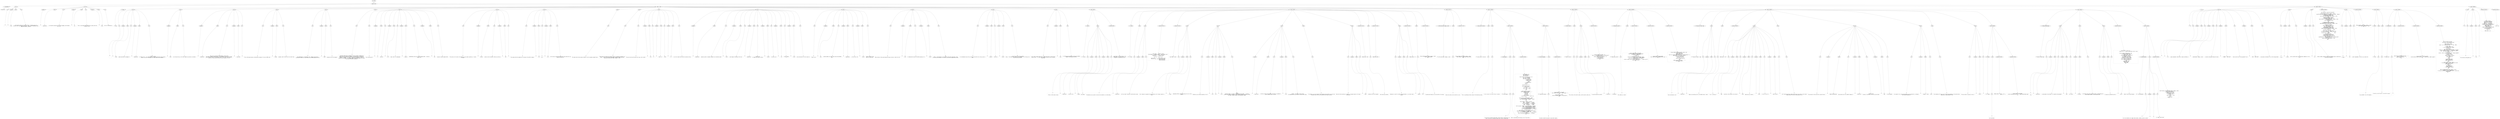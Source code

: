 digraph lpegNode {

node [fontname=Helvetica]
edge [style=dashed]

doc_0 [label="doc - 638"]


doc_0 -> { section_1}
{rank=same; section_1}

section_1 [label="section: 1-587"]


// END RANK doc_0

section_1 -> { header_2 prose_3 prose_4 section_5 section_6 section_7}
{rank=same; header_2 prose_3 prose_4 section_5 section_6 section_7}

header_2 [label="1 : Modeselektor"]

prose_3 [label="prose"]

prose_4 [label="prose"]

section_5 [label="section: 12-383"]

section_6 [label="section: 439-517"]

section_7 [label="section: 588-638"]


// END RANK section_1

header_2 -> leaf_8
leaf_8  [color=Gray,shape=rectangle,fontname=Inconsolata,label="* Modeselektor"]
// END RANK header_2

prose_3 -> { raw_9 prespace_10 literal_11 raw_12}
{rank=same; raw_9 prespace_10 literal_11 raw_12}

raw_9 [label="raw"]

prespace_10 [label="prespace"]

literal_11 [label="literal"]

raw_12 [label="raw"]


// END RANK prose_3

raw_9 -> leaf_13
leaf_13  [color=Gray,shape=rectangle,fontname=Inconsolata,label=""]
// END RANK raw_9

prespace_10 -> leaf_14
leaf_14  [color=Gray,shape=rectangle,fontname=Inconsolata,label=""]
// END RANK prespace_10

literal_11 -> leaf_15
leaf_15  [color=Gray,shape=rectangle,fontname=Inconsolata,label="femto"]
// END RANK literal_11

raw_12 -> leaf_16
leaf_16  [color=Gray,shape=rectangle,fontname=Inconsolata,label=" will hold all state for an terminal session, including setup of io,
the main event loop, teardown and exuent.  Soon, we will encapsulate that,
making the library re-entrant.
"]
// END RANK raw_12

prose_4 -> { prespace_17 literal_18 raw_19 prespace_20 literal_21 raw_22 prespace_23 literal_24 raw_25}
{rank=same; prespace_17 literal_18 raw_19 prespace_20 literal_21 raw_22 prespace_23 literal_24 raw_25}

prespace_17 [label="prespace"]

literal_18 [label="literal"]

raw_19 [label="raw"]

prespace_20 [label="prespace"]

literal_21 [label="literal"]

raw_22 [label="raw"]

prespace_23 [label="prespace"]

literal_24 [label="literal"]

raw_25 [label="raw"]


// END RANK prose_4

prespace_17 -> leaf_26
leaf_26  [color=Gray,shape=rectangle,fontname=Inconsolata,label=""]
// END RANK prespace_17

literal_18 -> leaf_27
leaf_27  [color=Gray,shape=rectangle,fontname=Inconsolata,label="modeselektor"]
// END RANK literal_18

raw_19 -> leaf_28
leaf_28  [color=Gray,shape=rectangle,fontname=Inconsolata,label=" is the modal interpreter for the repl language, which becomes
the core of"]
// END RANK raw_19

prespace_20 -> leaf_29
leaf_29  [color=Gray,shape=rectangle,fontname=Inconsolata,label=" "]
// END RANK prespace_20

literal_21 -> leaf_30
leaf_30  [color=Gray,shape=rectangle,fontname=Inconsolata,label="ed"]
// END RANK literal_21

raw_22 -> leaf_31
leaf_31  [color=Gray,shape=rectangle,fontname=Inconsolata,label=".  This is a glorified lookup table with a state switch and
a pointer to the"]
// END RANK raw_22

prespace_23 -> leaf_32
leaf_32  [color=Gray,shape=rectangle,fontname=Inconsolata,label=" "]
// END RANK prespace_23

literal_24 -> leaf_33
leaf_33  [color=Gray,shape=rectangle,fontname=Inconsolata,label="femto"]
// END RANK literal_24

raw_25 -> leaf_34
leaf_34  [color=Gray,shape=rectangle,fontname=Inconsolata,label="cell we're operating on.

"]
// END RANK raw_25

section_5 -> { header_35 prose_36 prose_37 prose_38 prose_39 prose_40 prose_41 prose_42 prose_43 prose_44 prose_45 prose_46 prose_47 prose_48 prose_49 prose_50 prose_51 prose_52 section_53 section_54 section_55 section_56 section_57 section_58 section_59 section_60}
{rank=same; header_35 prose_36 prose_37 prose_38 prose_39 prose_40 prose_41 prose_42 prose_43 prose_44 prose_45 prose_46 prose_47 prose_48 prose_49 prose_50 prose_51 prose_52 section_53 section_54 section_55 section_56 section_57 section_58 section_59 section_60}

header_35 [label="2 : Design"]

prose_36 [label="prose"]

prose_37 [label="prose"]

prose_38 [label="prose"]

prose_39 [label="prose"]

prose_40 [label="prose"]

prose_41 [label="prose"]

prose_42 [label="prose"]

prose_43 [label="prose"]

prose_44 [label="prose"]

prose_45 [label="prose"]

prose_46 [label="prose"]

prose_47 [label="prose"]

prose_48 [label="prose"]

prose_49 [label="prose"]

prose_50 [label="prose"]

prose_51 [label="prose"]

prose_52 [label="prose"]

section_53 [label="section: 84-95"]

section_54 [label="section: 96-166"]

section_55 [label="section: 167-177"]

section_56 [label="section: 178-259"]

section_57 [label="section: 275-293"]

section_58 [label="section: 294-338"]

section_59 [label="section: 339-367"]

section_60 [label="section: 384-417"]


// END RANK section_5

header_35 -> leaf_61
leaf_61  [color=Gray,shape=rectangle,fontname=Inconsolata,label="** Design"]
// END RANK header_35

prose_36 -> { raw_62 prespace_63 literal_64 raw_65 prespace_66 literal_67 raw_68}
{rank=same; raw_62 prespace_63 literal_64 raw_65 prespace_66 literal_67 raw_68}

raw_62 [label="raw"]

prespace_63 [label="prespace"]

literal_64 [label="literal"]

raw_65 [label="raw"]

prespace_66 [label="prespace"]

literal_67 [label="literal"]

raw_68 [label="raw"]


// END RANK prose_36

raw_62 -> leaf_69
leaf_69  [color=Gray,shape=rectangle,fontname=Inconsolata,label="

 "]
// END RANK raw_62

prespace_63 -> leaf_70
leaf_70  [color=Gray,shape=rectangle,fontname=Inconsolata,label=" "]
// END RANK prespace_63

literal_64 -> leaf_71
leaf_71  [color=Gray,shape=rectangle,fontname=Inconsolata,label="femto"]
// END RANK literal_64

raw_65 -> leaf_72
leaf_72  [color=Gray,shape=rectangle,fontname=Inconsolata,label=" passes keystrokes as messages to"]
// END RANK raw_65

prespace_66 -> leaf_73
leaf_73  [color=Gray,shape=rectangle,fontname=Inconsolata,label=" "]
// END RANK prespace_66

literal_67 -> leaf_74
leaf_74  [color=Gray,shape=rectangle,fontname=Inconsolata,label="modeselektor"]
// END RANK literal_67

raw_68 -> leaf_75
leaf_75  [color=Gray,shape=rectangle,fontname=Inconsolata,label=".  It does no writes
to stdout at all.  It is smart enough to categorize and parse various device
reports, but has no knowledge of why those reports were requested.
"]
// END RANK raw_68

prose_37 -> { prespace_76 literal_77 raw_78}
{rank=same; prespace_76 literal_77 raw_78}

prespace_76 [label="prespace"]

literal_77 [label="literal"]

raw_78 [label="raw"]


// END RANK prose_37

prespace_76 -> leaf_79
leaf_79  [color=Gray,shape=rectangle,fontname=Inconsolata,label=""]
// END RANK prespace_76

literal_77 -> leaf_80
leaf_80  [color=Gray,shape=rectangle,fontname=Inconsolata,label="femto"]
// END RANK literal_77

raw_78 -> leaf_81
leaf_81  [color=Gray,shape=rectangle,fontname=Inconsolata,label=" runs the event loop, so all other members are pulled in as modules.
"]
// END RANK raw_78

prose_38 -> { prespace_82 literal_83 raw_84 prespace_85 literal_86 raw_87}
{rank=same; prespace_82 literal_83 raw_84 prespace_85 literal_86 raw_87}

prespace_82 [label="prespace"]

literal_83 [label="literal"]

raw_84 [label="raw"]

prespace_85 [label="prespace"]

literal_86 [label="literal"]

raw_87 [label="raw"]


// END RANK prose_38

prespace_82 -> leaf_88
leaf_88  [color=Gray,shape=rectangle,fontname=Inconsolata,label=""]
// END RANK prespace_82

literal_83 -> leaf_89
leaf_89  [color=Gray,shape=rectangle,fontname=Inconsolata,label="modeselektor"]
// END RANK literal_83

raw_84 -> leaf_90
leaf_90  [color=Gray,shape=rectangle,fontname=Inconsolata,label=" takes care of system-level housekeeping: opening files
and sockets, keeping command history, fuzzy completion, and has its own eval
loop off the main track.  For evaluating lines, it will call a small executor,
so that in a little while we can put the user program in its own"]
// END RANK raw_84

prespace_85 -> leaf_91
leaf_91  [color=Gray,shape=rectangle,fontname=Inconsolata,label=" "]
// END RANK prespace_85

literal_86 -> leaf_92
leaf_92  [color=Gray,shape=rectangle,fontname=Inconsolata,label="LuaL_state"]
// END RANK literal_86

raw_87 -> leaf_93
leaf_93  [color=Gray,shape=rectangle,fontname=Inconsolata,label=".
"]
// END RANK raw_87

prose_39 -> { raw_94 prespace_95 literal_96 raw_97}
{rank=same; raw_94 prespace_95 literal_96 raw_97}

raw_94 [label="raw"]

prespace_95 [label="prespace"]

literal_96 [label="literal"]

raw_97 [label="raw"]


// END RANK prose_39

raw_94 -> leaf_98
leaf_98  [color=Gray,shape=rectangle,fontname=Inconsolata,label="
This is both good practice, and absolutely necessary if we are to REPL other"]
// END RANK raw_94

prespace_95 -> leaf_99
leaf_99  [color=Gray,shape=rectangle,fontname=Inconsolata,label=""]
// END RANK prespace_95

literal_96 -> leaf_100
leaf_100  [color=Gray,shape=rectangle,fontname=Inconsolata,label="bridge"]
// END RANK literal_96

raw_97 -> leaf_101
leaf_101  [color=Gray,shape=rectangle,fontname=Inconsolata,label=" programs, each of which has its own event loop.
"]
// END RANK raw_97

prose_40 -> { raw_102 prespace_103 literal_104 raw_105}
{rank=same; raw_102 prespace_103 literal_104 raw_105}

raw_102 [label="raw"]

prespace_103 [label="prespace"]

literal_104 [label="literal"]

raw_105 [label="raw"]


// END RANK prose_40

raw_102 -> leaf_106
leaf_106  [color=Gray,shape=rectangle,fontname=Inconsolata,label="
The implementation is essentially a VM.  Category and value are
successively looked up in jump tables and the method applied with the"]
// END RANK raw_102

prespace_103 -> leaf_107
leaf_107  [color=Gray,shape=rectangle,fontname=Inconsolata,label=" "]
// END RANK prespace_103

literal_104 -> leaf_108
leaf_108  [color=Gray,shape=rectangle,fontname=Inconsolata,label="modeS"]
// END RANK literal_104

raw_105 -> leaf_109
leaf_109  [color=Gray,shape=rectangle,fontname=Inconsolata,label="
instance as the first argument.
"]
// END RANK raw_105

prose_41 -> { raw_110}
{rank=same; raw_110}

raw_110 [label="raw"]


// END RANK prose_41

raw_110 -> leaf_111
leaf_111  [color=Gray,shape=rectangle,fontname=Inconsolata,label="
The state machine has to represent two sorts of state: the mode we're
operating in, and a buffer of commands.  Our mode engine is modeled after
emacs: rather than have some kind of flag that can be set to \"insert\",
\"navigate\", \"command\", or \"visual\", these will be modeled as swiching the
pointer to jump tables.  If a command needs to know which mode it's in, this
can be done with pointer comparison.
"]
// END RANK raw_110

prose_42 -> { raw_112 prespace_113 literal_114 raw_115 prespace_116 literal_117 raw_118 prespace_119 literal_120 raw_121 prespace_122 literal_123 raw_124}
{rank=same; raw_112 prespace_113 literal_114 raw_115 prespace_116 literal_117 raw_118 prespace_119 literal_120 raw_121 prespace_122 literal_123 raw_124}

raw_112 [label="raw"]

prespace_113 [label="prespace"]

literal_114 [label="literal"]

raw_115 [label="raw"]

prespace_116 [label="prespace"]

literal_117 [label="literal"]

raw_118 [label="raw"]

prespace_119 [label="prespace"]

literal_120 [label="literal"]

raw_121 [label="raw"]

prespace_122 [label="prespace"]

literal_123 [label="literal"]

raw_124 [label="raw"]


// END RANK prose_42

raw_112 -> leaf_125
leaf_125  [color=Gray,shape=rectangle,fontname=Inconsolata,label="
We're starting with"]
// END RANK raw_112

prespace_113 -> leaf_126
leaf_126  [color=Gray,shape=rectangle,fontname=Inconsolata,label=" "]
// END RANK prespace_113

literal_114 -> leaf_127
leaf_127  [color=Gray,shape=rectangle,fontname=Inconsolata,label="vi"]
// END RANK literal_114

raw_115 -> leaf_128
leaf_128  [color=Gray,shape=rectangle,fontname=Inconsolata,label=" mode and"]
// END RANK raw_115

prespace_116 -> leaf_129
leaf_129  [color=Gray,shape=rectangle,fontname=Inconsolata,label=" "]
// END RANK prespace_116

literal_117 -> leaf_130
leaf_130  [color=Gray,shape=rectangle,fontname=Inconsolata,label="nerf"]
// END RANK literal_117

raw_118 -> leaf_131
leaf_131  [color=Gray,shape=rectangle,fontname=Inconsolata,label=" mode, which is a lightweight"]
// END RANK raw_118

prespace_119 -> leaf_132
leaf_132  [color=Gray,shape=rectangle,fontname=Inconsolata,label=""]
// END RANK prespace_119

literal_120 -> leaf_133
leaf_133  [color=Gray,shape=rectangle,fontname=Inconsolata,label="readline"]
// END RANK literal_120

raw_121 -> leaf_134
leaf_134  [color=Gray,shape=rectangle,fontname=Inconsolata,label=" implementation that won't use the command buffer.  Issuing a
command like"]
// END RANK raw_121

prespace_122 -> leaf_135
leaf_135  [color=Gray,shape=rectangle,fontname=Inconsolata,label=" "]
// END RANK prespace_122

literal_123 -> leaf_136
leaf_136  [color=Gray,shape=rectangle,fontname=Inconsolata,label="d3w"]
// END RANK literal_123

raw_124 -> leaf_137
leaf_137  [color=Gray,shape=rectangle,fontname=Inconsolata,label=" requires a simple command buffer.
"]
// END RANK raw_124

prose_43 -> { raw_138 prespace_139 literal_140 raw_141 prespace_142 literal_143 raw_144}
{rank=same; raw_138 prespace_139 literal_140 raw_141 prespace_142 literal_143 raw_144}

raw_138 [label="raw"]

prespace_139 [label="prespace"]

literal_140 [label="literal"]

raw_141 [label="raw"]

prespace_142 [label="prespace"]

literal_143 [label="literal"]

raw_144 [label="raw"]


// END RANK prose_43

raw_138 -> leaf_145
leaf_145  [color=Gray,shape=rectangle,fontname=Inconsolata,label="
The syntax can't be tied to the semantics in any tighly-coupled way. I intend
to support"]
// END RANK raw_138

prespace_139 -> leaf_146
leaf_146  [color=Gray,shape=rectangle,fontname=Inconsolata,label=" "]
// END RANK prespace_139

literal_140 -> leaf_147
leaf_147  [color=Gray,shape=rectangle,fontname=Inconsolata,label="kakoune"]
// END RANK literal_140

raw_141 -> leaf_148
leaf_148  [color=Gray,shape=rectangle,fontname=Inconsolata,label=" syntax as soon as possible; there you would say"]
// END RANK raw_141

prespace_142 -> leaf_149
leaf_149  [color=Gray,shape=rectangle,fontname=Inconsolata,label=" "]
// END RANK prespace_142

literal_143 -> leaf_150
leaf_150  [color=Gray,shape=rectangle,fontname=Inconsolata,label="w3d"]
// END RANK literal_143

raw_144 -> leaf_151
leaf_151  [color=Gray,shape=rectangle,fontname=Inconsolata,label=".
"]
// END RANK raw_144

prose_44 -> { raw_152 prespace_153 literal_154 raw_155 prespace_156 literal_157 raw_158}
{rank=same; raw_152 prespace_153 literal_154 raw_155 prespace_156 literal_157 raw_158}

raw_152 [label="raw"]

prespace_153 [label="prespace"]

literal_154 [label="literal"]

raw_155 [label="raw"]

prespace_156 [label="prespace"]

literal_157 [label="literal"]

raw_158 [label="raw"]


// END RANK prose_44

raw_152 -> leaf_159
leaf_159  [color=Gray,shape=rectangle,fontname=Inconsolata,label="
This implies that the commands can't be aware of the buffer; because"]
// END RANK raw_152

prespace_153 -> leaf_160
leaf_160  [color=Gray,shape=rectangle,fontname=Inconsolata,label=" "]
// END RANK prespace_153

literal_154 -> leaf_161
leaf_161  [color=Gray,shape=rectangle,fontname=Inconsolata,label="d3w"]
// END RANK literal_154

raw_155 -> leaf_162
leaf_162  [color=Gray,shape=rectangle,fontname=Inconsolata,label="
and"]
// END RANK raw_155

prespace_156 -> leaf_163
leaf_163  [color=Gray,shape=rectangle,fontname=Inconsolata,label=" "]
// END RANK prespace_156

literal_157 -> leaf_164
leaf_164  [color=Gray,shape=rectangle,fontname=Inconsolata,label="w3d"]
// END RANK literal_157

raw_158 -> leaf_165
leaf_165  [color=Gray,shape=rectangle,fontname=Inconsolata,label=" are two ways of saying the same thing, they should end in an
identical method call.
"]
// END RANK raw_158

prose_45 -> { raw_166}
{rank=same; raw_166}

raw_166 [label="raw"]


// END RANK prose_45

raw_166 -> leaf_167
leaf_167  [color=Gray,shape=rectangle,fontname=Inconsolata,label="
This means when the time comes we handle it with a secondary dispatch layer.
"]
// END RANK raw_166

prose_46 -> { raw_168}
{rank=same; raw_168}

raw_168 [label="raw"]


// END RANK prose_46

raw_168 -> leaf_169
leaf_169  [color=Gray,shape=rectangle,fontname=Inconsolata,label="
There really are effectively arbitrary levels of indirection possible in an
editor.  This is why we must be absolutely consistent about everything
receiving the same tuple (modeS, category, value).
"]
// END RANK raw_168

prose_47 -> { raw_170 prespace_171 literal_172 raw_173 prespace_174 literal_175 raw_176 prespace_177 literal_178 raw_179}
{rank=same; raw_170 prespace_171 literal_172 raw_173 prespace_174 literal_175 raw_176 prespace_177 literal_178 raw_179}

raw_170 [label="raw"]

prespace_171 [label="prespace"]

literal_172 [label="literal"]

raw_173 [label="raw"]

prespace_174 [label="prespace"]

literal_175 [label="literal"]

raw_176 [label="raw"]

prespace_177 [label="prespace"]

literal_178 [label="literal"]

raw_179 [label="raw"]


// END RANK prose_47

raw_170 -> leaf_180
leaf_180  [color=Gray,shape=rectangle,fontname=Inconsolata,label="
They must also have the same return type, with is either"]
// END RANK raw_170

prespace_171 -> leaf_181
leaf_181  [color=Gray,shape=rectangle,fontname=Inconsolata,label=" "]
// END RANK prespace_171

literal_172 -> leaf_182
leaf_182  [color=Gray,shape=rectangle,fontname=Inconsolata,label="true"]
// END RANK literal_172

raw_173 -> leaf_183
leaf_183  [color=Gray,shape=rectangle,fontname=Inconsolata,label=" or"]
// END RANK raw_173

prespace_174 -> leaf_184
leaf_184  [color=Gray,shape=rectangle,fontname=Inconsolata,label=""]
// END RANK prespace_174

literal_175 -> leaf_185
leaf_185  [color=Gray,shape=rectangle,fontname=Inconsolata,label="false, err"]
// END RANK literal_175

raw_176 -> leaf_186
leaf_186  [color=Gray,shape=rectangle,fontname=Inconsolata,label="  where"]
// END RANK raw_176

prespace_177 -> leaf_187
leaf_187  [color=Gray,shape=rectangle,fontname=Inconsolata,label=" "]
// END RANK prespace_177

literal_178 -> leaf_188
leaf_188  [color=Gray,shape=rectangle,fontname=Inconsolata,label="err"]
// END RANK literal_178

raw_179 -> leaf_189
leaf_189  [color=Gray,shape=rectangle,fontname=Inconsolata,label=" is an error object which may be a primitive string.
"]
// END RANK raw_179

prose_48 -> { prespace_190 literal_191 raw_192 prespace_193 literal_194 raw_195 prespace_196 literal_197 raw_198 prespace_199 literal_200 raw_201 prespace_202 literal_203 raw_204 prespace_205 literal_206 raw_207}
{rank=same; prespace_190 literal_191 raw_192 prespace_193 literal_194 raw_195 prespace_196 literal_197 raw_198 prespace_199 literal_200 raw_201 prespace_202 literal_203 raw_204 prespace_205 literal_206 raw_207}

prespace_190 [label="prespace"]

literal_191 [label="literal"]

raw_192 [label="raw"]

prespace_193 [label="prespace"]

literal_194 [label="literal"]

raw_195 [label="raw"]

prespace_196 [label="prespace"]

literal_197 [label="literal"]

raw_198 [label="raw"]

prespace_199 [label="prespace"]

literal_200 [label="literal"]

raw_201 [label="raw"]

prespace_202 [label="prespace"]

literal_203 [label="literal"]

raw_204 [label="raw"]

prespace_205 [label="prespace"]

literal_206 [label="literal"]

raw_207 [label="raw"]


// END RANK prose_48

prespace_190 -> leaf_208
leaf_208  [color=Gray,shape=rectangle,fontname=Inconsolata,label=""]
// END RANK prespace_190

literal_191 -> leaf_209
leaf_209  [color=Gray,shape=rectangle,fontname=Inconsolata,label="modeselektor"]
// END RANK literal_191

raw_192 -> leaf_210
leaf_210  [color=Gray,shape=rectangle,fontname=Inconsolata,label=" passes any edit or movement commands to an internally-owned"]
// END RANK raw_192

prespace_193 -> leaf_211
leaf_211  [color=Gray,shape=rectangle,fontname=Inconsolata,label=""]
// END RANK prespace_193

literal_194 -> leaf_212
leaf_212  [color=Gray,shape=rectangle,fontname=Inconsolata,label="txtbuf"]
// END RANK literal_194

raw_195 -> leaf_213
leaf_213  [color=Gray,shape=rectangle,fontname=Inconsolata,label=", which keeps all modeling of the line. "]
// END RANK raw_195

prespace_196 -> leaf_214
leaf_214  [color=Gray,shape=rectangle,fontname=Inconsolata,label=" "]
// END RANK prespace_196

literal_197 -> leaf_215
leaf_215  [color=Gray,shape=rectangle,fontname=Inconsolata,label="modeselektor"]
// END RANK literal_197

raw_198 -> leaf_216
leaf_216  [color=Gray,shape=rectangle,fontname=Inconsolata,label=" decides when
to repaint the screen, calling"]
// END RANK raw_198

prespace_199 -> leaf_217
leaf_217  [color=Gray,shape=rectangle,fontname=Inconsolata,label=" "]
// END RANK prespace_199

literal_200 -> leaf_218
leaf_218  [color=Gray,shape=rectangle,fontname=Inconsolata,label="rainbuf"]
// END RANK literal_200

raw_201 -> leaf_219
leaf_219  [color=Gray,shape=rectangle,fontname=Inconsolata,label=" (currently just"]
// END RANK raw_201

prespace_202 -> leaf_220
leaf_220  [color=Gray,shape=rectangle,fontname=Inconsolata,label=" "]
// END RANK prespace_202

literal_203 -> leaf_221
leaf_221  [color=Gray,shape=rectangle,fontname=Inconsolata,label="lex"]
// END RANK literal_203

raw_204 -> leaf_222
leaf_222  [color=Gray,shape=rectangle,fontname=Inconsolata,label=") with a region
of"]
// END RANK raw_204

prespace_205 -> leaf_223
leaf_223  [color=Gray,shape=rectangle,fontname=Inconsolata,label=" "]
// END RANK prespace_205

literal_206 -> leaf_224
leaf_224  [color=Gray,shape=rectangle,fontname=Inconsolata,label="txtbuf"]
// END RANK literal_206

raw_207 -> leaf_225
leaf_225  [color=Gray,shape=rectangle,fontname=Inconsolata,label=" and instructions as to how to paint it.
"]
// END RANK raw_207

prose_49 -> { raw_226 prespace_227 literal_228 raw_229 prespace_230 literal_231 raw_232 prespace_233 literal_234 raw_235}
{rank=same; raw_226 prespace_227 literal_228 raw_229 prespace_230 literal_231 raw_232 prespace_233 literal_234 raw_235}

raw_226 [label="raw"]

prespace_227 [label="prespace"]

literal_228 [label="literal"]

raw_229 [label="raw"]

prespace_230 [label="prespace"]

literal_231 [label="literal"]

raw_232 [label="raw"]

prespace_233 [label="prespace"]

literal_234 [label="literal"]

raw_235 [label="raw"]


// END RANK prose_49

raw_226 -> leaf_236
leaf_236  [color=Gray,shape=rectangle,fontname=Inconsolata,label="
There is one"]
// END RANK raw_226

prespace_227 -> leaf_237
leaf_237  [color=Gray,shape=rectangle,fontname=Inconsolata,label=" "]
// END RANK prespace_227

literal_228 -> leaf_238
leaf_238  [color=Gray,shape=rectangle,fontname=Inconsolata,label="deck"]
// END RANK literal_228

raw_229 -> leaf_239
leaf_239  [color=Gray,shape=rectangle,fontname=Inconsolata,label=" instance member per screen, which tiles the available
space. "]
// END RANK raw_229

prespace_230 -> leaf_240
leaf_240  [color=Gray,shape=rectangle,fontname=Inconsolata,label=" "]
// END RANK prespace_230

literal_231 -> leaf_241
leaf_241  [color=Gray,shape=rectangle,fontname=Inconsolata,label="modeselektor"]
// END RANK literal_231

raw_232 -> leaf_242
leaf_242  [color=Gray,shape=rectangle,fontname=Inconsolata,label=" is the writer, and"]
// END RANK raw_232

prespace_233 -> leaf_243
leaf_243  [color=Gray,shape=rectangle,fontname=Inconsolata,label=" "]
// END RANK prespace_233

literal_234 -> leaf_244
leaf_244  [color=Gray,shape=rectangle,fontname=Inconsolata,label="rainbuf"]
// END RANK literal_234

raw_235 -> leaf_245
leaf_245  [color=Gray,shape=rectangle,fontname=Inconsolata,label=" holds a pointer to the
table for read access.
"]
// END RANK raw_235

prose_50 -> { raw_246 prespace_247 literal_248 raw_249 prespace_250 literal_251 raw_252}
{rank=same; raw_246 prespace_247 literal_248 raw_249 prespace_250 literal_251 raw_252}

raw_246 [label="raw"]

prespace_247 [label="prespace"]

literal_248 [label="literal"]

raw_249 [label="raw"]

prespace_250 [label="prespace"]

literal_251 [label="literal"]

raw_252 [label="raw"]


// END RANK prose_50

raw_246 -> leaf_253
leaf_253  [color=Gray,shape=rectangle,fontname=Inconsolata,label="
When we have our fancy parse engine and quipu structure, txtbuf will call"]
// END RANK raw_246

prespace_247 -> leaf_254
leaf_254  [color=Gray,shape=rectangle,fontname=Inconsolata,label=""]
// END RANK prespace_247

literal_248 -> leaf_255
leaf_255  [color=Gray,shape=rectangle,fontname=Inconsolata,label="comb"]
// END RANK literal_248

raw_249 -> leaf_256
leaf_256  [color=Gray,shape=rectangle,fontname=Inconsolata,label=" to redecorate the syntax tree before passing it to"]
// END RANK raw_249

prespace_250 -> leaf_257
leaf_257  [color=Gray,shape=rectangle,fontname=Inconsolata,label=" "]
// END RANK prespace_250

literal_251 -> leaf_258
leaf_258  [color=Gray,shape=rectangle,fontname=Inconsolata,label="rainbuf"]
// END RANK literal_251

raw_252 -> leaf_259
leaf_259  [color=Gray,shape=rectangle,fontname=Inconsolata,label=" for
markup.  At the moment I'm just going to write some crude lexers, which
will be more than enough for Clu and Lua, which have straightforward syntax.
"]
// END RANK raw_252

prose_51 -> { raw_260 prespace_261 literal_262 raw_263 prespace_264 literal_265 raw_266}
{rank=same; raw_260 prespace_261 literal_262 raw_263 prespace_264 literal_265 raw_266}

raw_260 [label="raw"]

prespace_261 [label="prespace"]

literal_262 [label="literal"]

raw_263 [label="raw"]

prespace_264 [label="prespace"]

literal_265 [label="literal"]

raw_266 [label="raw"]


// END RANK prose_51

raw_260 -> leaf_267
leaf_267  [color=Gray,shape=rectangle,fontname=Inconsolata,label="
An intermediate step could just squeeze the txtbuf into a string, parse it
with"]
// END RANK raw_260

prespace_261 -> leaf_268
leaf_268  [color=Gray,shape=rectangle,fontname=Inconsolata,label=" "]
// END RANK prespace_261

literal_262 -> leaf_269
leaf_269  [color=Gray,shape=rectangle,fontname=Inconsolata,label="espalier"]
// END RANK literal_262

raw_263 -> leaf_270
leaf_270  [color=Gray,shape=rectangle,fontname=Inconsolata,label=" and emit a"]
// END RANK raw_263

prespace_264 -> leaf_271
leaf_271  [color=Gray,shape=rectangle,fontname=Inconsolata,label=" "]
// END RANK prespace_264

literal_265 -> leaf_272
leaf_272  [color=Gray,shape=rectangle,fontname=Inconsolata,label="rainbuf"]
// END RANK literal_265

raw_266 -> leaf_273
leaf_273  [color=Gray,shape=rectangle,fontname=Inconsolata,label=" through the usual recursive method
lookup.  The problem isn't speed, not for a REPL, it's not having error
recovery parsing available.
"]
// END RANK raw_266

prose_52 -> { raw_274 prespace_275 literal_276 raw_277}
{rank=same; raw_274 prespace_275 literal_276 raw_277}

raw_274 [label="raw"]

prespace_275 [label="prespace"]

literal_276 [label="literal"]

raw_277 [label="raw"]


// END RANK prose_52

raw_274 -> leaf_278
leaf_278  [color=Gray,shape=rectangle,fontname=Inconsolata,label="
I will likely content myself with a grammar that kicks in when the user
presses return.  I'll want that to perform rewrites (such as removing
outer-level"]
// END RANK raw_274

prespace_275 -> leaf_279
leaf_279  [color=Gray,shape=rectangle,fontname=Inconsolata,label=" "]
// END RANK prespace_275

literal_276 -> leaf_280
leaf_280  [color=Gray,shape=rectangle,fontname=Inconsolata,label="local"]
// END RANK literal_276

raw_277 -> leaf_281
leaf_281  [color=Gray,shape=rectangle,fontname=Inconsolata,label="s to facilicate copy-pasting) and keep the readline
grammar from becoming too ad-hoc.

"]
// END RANK raw_277

section_53 -> { header_282 prose_283 codeblock_284}
{rank=same; header_282 prose_283 codeblock_284}

header_282 [label="4 : asserts"]

prose_283 [label="prose"]

codeblock_284 [label="code block 89-93"]


// END RANK section_53

header_282 -> leaf_285
leaf_285  [color=Gray,shape=rectangle,fontname=Inconsolata,label="**** asserts"]
// END RANK header_282

prose_283 -> { raw_286 prespace_287 literal_288 raw_289 prespace_290 literal_291 raw_292}
{rank=same; raw_286 prespace_287 literal_288 raw_289 prespace_290 literal_291 raw_292}

raw_286 [label="raw"]

prespace_287 [label="prespace"]

literal_288 [label="literal"]

raw_289 [label="raw"]

prespace_290 [label="prespace"]

literal_291 [label="literal"]

raw_292 [label="raw"]


// END RANK prose_283

raw_286 -> leaf_293
leaf_293  [color=Gray,shape=rectangle,fontname=Inconsolata,label="

  There is little sense running"]
// END RANK raw_286

prespace_287 -> leaf_294
leaf_294  [color=Gray,shape=rectangle,fontname=Inconsolata,label=" "]
// END RANK prespace_287

literal_288 -> leaf_295
leaf_295  [color=Gray,shape=rectangle,fontname=Inconsolata,label="modeselektor"]
// END RANK literal_288

raw_289 -> leaf_296
leaf_296  [color=Gray,shape=rectangle,fontname=Inconsolata,label=" outside of the"]
// END RANK raw_289

prespace_290 -> leaf_297
leaf_297  [color=Gray,shape=rectangle,fontname=Inconsolata,label=" "]
// END RANK prespace_290

literal_291 -> leaf_298
leaf_298  [color=Gray,shape=rectangle,fontname=Inconsolata,label="bridge"]
// END RANK literal_291

raw_292 -> leaf_299
leaf_299  [color=Gray,shape=rectangle,fontname=Inconsolata,label="
environment.
"]
// END RANK raw_292

codeblock_284 -> leaf_300
leaf_300  [color=Gray,shape=rectangle,fontname=Inconsolata,label="assert(meta, \"must have meta in _G\")
assert(write, \"must have write in _G\")
assert(ts, \"must have ts in _G\")"]
// END RANK codeblock_284

section_54 -> { header_301 prose_302 prose_303 codeblock_304 codeblock_305 prose_306 prose_307 prose_308 prose_309 prose_310 codeblock_311 prose_312 codeblock_313 prose_314 codeblock_315 prose_316 codeblock_317}
{rank=same; header_301 prose_302 prose_303 codeblock_304 codeblock_305 prose_306 prose_307 prose_308 prose_309 prose_310 codeblock_311 prose_312 codeblock_313 prose_314 codeblock_315 prose_316 codeblock_317}

header_301 [label="4 : includes"]

prose_302 [label="prose"]

prose_303 [label="prose"]

codeblock_304 [label="code block 102-114"]

codeblock_305 [label="code block 116-118"]

prose_306 [label="prose"]

prose_307 [label="prose"]

prose_308 [label="prose"]

prose_309 [label="prose"]

prose_310 [label="prose"]

codeblock_311 [label="code block 141-143"]

prose_312 [label="prose"]

codeblock_313 [label="code block 147-149"]

prose_314 [label="prose"]

codeblock_315 [label="code block 154-156"]

prose_316 [label="prose"]

codeblock_317 [label="code block 160-164"]


// END RANK section_54

header_301 -> leaf_318
leaf_318  [color=Gray,shape=rectangle,fontname=Inconsolata,label="**** includes"]
// END RANK header_301

prose_302 -> { raw_319}
{rank=same; raw_319}

raw_319 [label="raw"]


// END RANK prose_302

raw_319 -> leaf_320
leaf_320  [color=Gray,shape=rectangle,fontname=Inconsolata,label="

The easiest way to go mad in concurrent environments is to share memory.
"]
// END RANK raw_319

prose_303 -> { prespace_321 literal_322 raw_323}
{rank=same; prespace_321 literal_322 raw_323}

prespace_321 [label="prespace"]

literal_322 [label="literal"]

raw_323 [label="raw"]


// END RANK prose_303

prespace_321 -> leaf_324
leaf_324  [color=Gray,shape=rectangle,fontname=Inconsolata,label=""]
// END RANK prespace_321

literal_322 -> leaf_325
leaf_325  [color=Gray,shape=rectangle,fontname=Inconsolata,label="modeselektor"]
// END RANK literal_322

raw_323 -> leaf_326
leaf_326  [color=Gray,shape=rectangle,fontname=Inconsolata,label=" will own txtbuf, historian, and the entire screen.
"]
// END RANK raw_323

codeblock_304 -> leaf_327
leaf_327  [color=Gray,shape=rectangle,fontname=Inconsolata,label="local Txtbuf    = require \"txtbuf\"
local Resbuf    = require \"resbuf\" -- Not currently used...
local Historian = require \"historian\"
local Lex       = require \"lex\"

local Nerf = require \"nerf\"

local concat         = assert(table.concat)
local sub, gsub, rep = assert(string.sub),
                       assert(string.gsub),
                       assert(string.rep)"]
// END RANK codeblock_304

codeblock_305 -> leaf_328
leaf_328  [color=Gray,shape=rectangle,fontname=Inconsolata,label="local ModeS = meta()"]
// END RANK codeblock_305

prose_306 -> { raw_329 prespace_330 literal_331 raw_332}
{rank=same; raw_329 prespace_330 literal_331 raw_332}

raw_329 [label="raw"]

prespace_330 [label="prespace"]

literal_331 [label="literal"]

raw_332 [label="raw"]


// END RANK prose_306

raw_329 -> leaf_333
leaf_333  [color=Gray,shape=rectangle,fontname=Inconsolata,label="
Color schemes are supposed to be one-and-done, and I strongly suspect we
have a"]
// END RANK raw_329

prespace_330 -> leaf_334
leaf_334  [color=Gray,shape=rectangle,fontname=Inconsolata,label=" "]
// END RANK prespace_330

literal_331 -> leaf_335
leaf_335  [color=Gray,shape=rectangle,fontname=Inconsolata,label="__concat"]
// END RANK literal_331

raw_332 -> leaf_336
leaf_336  [color=Gray,shape=rectangle,fontname=Inconsolata,label=" dominated workflow, although I have yet to turn on the
profiler.
"]
// END RANK raw_332

prose_307 -> { raw_337 prespace_338 literal_339 raw_340 prespace_341 literal_342 raw_343}
{rank=same; raw_337 prespace_338 literal_339 raw_340 prespace_341 literal_342 raw_343}

raw_337 [label="raw"]

prespace_338 [label="prespace"]

literal_339 [label="literal"]

raw_340 [label="raw"]

prespace_341 [label="prespace"]

literal_342 [label="literal"]

raw_343 [label="raw"]


// END RANK prose_307

raw_337 -> leaf_344
leaf_344  [color=Gray,shape=rectangle,fontname=Inconsolata,label="
Therefore we use reference equality for the"]
// END RANK raw_337

prespace_338 -> leaf_345
leaf_345  [color=Gray,shape=rectangle,fontname=Inconsolata,label=" "]
// END RANK prespace_338

literal_339 -> leaf_346
leaf_346  [color=Gray,shape=rectangle,fontname=Inconsolata,label="color"]
// END RANK literal_339

raw_340 -> leaf_347
leaf_347  [color=Gray,shape=rectangle,fontname=Inconsolata,label=" and"]
// END RANK raw_340

prespace_341 -> leaf_348
leaf_348  [color=Gray,shape=rectangle,fontname=Inconsolata,label=" "]
// END RANK prespace_341

literal_342 -> leaf_349
leaf_349  [color=Gray,shape=rectangle,fontname=Inconsolata,label="hints"]
// END RANK literal_342

raw_343 -> leaf_350
leaf_350  [color=Gray,shape=rectangle,fontname=Inconsolata,label=" tables.
Switching themes is a matter of repopulating those tables.  I intend to
isolate this within an instance so that multiple terminals can each run their
own theme, through a simple 'fat inheritance' method.
"]
// END RANK raw_343

prose_308 -> { prespace_351 literal_352 raw_353 prespace_354 italic_355 raw_356}
{rank=same; prespace_351 literal_352 raw_353 prespace_354 italic_355 raw_356}

prespace_351 [label="prespace"]

literal_352 [label="literal"]

raw_353 [label="raw"]

prespace_354 [label="prespace"]

italic_355 [label="italic"]

raw_356 [label="raw"]


// END RANK prose_308

prespace_351 -> leaf_357
leaf_357  [color=Gray,shape=rectangle,fontname=Inconsolata,label=""]
// END RANK prespace_351

literal_352 -> leaf_358
leaf_358  [color=Gray,shape=rectangle,fontname=Inconsolata,label="modeselektor"]
// END RANK literal_352

raw_353 -> leaf_359
leaf_359  [color=Gray,shape=rectangle,fontname=Inconsolata,label=" is what you might call hypermodal. Everything is isolated in
its own lookup, that is, we use"]
// END RANK raw_353

prespace_354 -> leaf_360
leaf_360  [color=Gray,shape=rectangle,fontname=Inconsolata,label=" "]
// END RANK prespace_354

italic_355 -> leaf_361
leaf_361  [color=Gray,shape=rectangle,fontname=Inconsolata,label="value"]
// END RANK italic_355

raw_356 -> leaf_362
leaf_362  [color=Gray,shape=rectangle,fontname=Inconsolata,label=" equality.  This lets us pass strings
as messages and use jump tables to resolve most things.
"]
// END RANK raw_356

prose_309 -> { raw_363}
{rank=same; raw_363}

raw_363 [label="raw"]


// END RANK prose_309

raw_363 -> leaf_364
leaf_364  [color=Gray,shape=rectangle,fontname=Inconsolata,label="
It typically runs at the speed of human fingers and can afford to be much less
efficient than it will be, even before the JIT gets involved.
"]
// END RANK raw_363

prose_310 -> { raw_365 prespace_366 literal_367 raw_368}
{rank=same; raw_365 prespace_366 literal_367 raw_368}

raw_365 [label="raw"]

prespace_366 [label="prespace"]

literal_367 [label="literal"]

raw_368 [label="raw"]


// END RANK prose_310

raw_365 -> leaf_369
leaf_369  [color=Gray,shape=rectangle,fontname=Inconsolata,label="
Note also that everything is a method, our dispatch pattern will always
include the"]
// END RANK raw_365

prespace_366 -> leaf_370
leaf_370  [color=Gray,shape=rectangle,fontname=Inconsolata,label=" "]
// END RANK prespace_366

literal_367 -> leaf_371
leaf_371  [color=Gray,shape=rectangle,fontname=Inconsolata,label="modeS"]
// END RANK literal_367

raw_368 -> leaf_372
leaf_372  [color=Gray,shape=rectangle,fontname=Inconsolata,label=" instance as the first argument.
"]
// END RANK raw_368

codeblock_311 -> leaf_373
leaf_373  [color=Gray,shape=rectangle,fontname=Inconsolata,label="ModeS.modes = Nerf"]
// END RANK codeblock_311

prose_312 -> { raw_374}
{rank=same; raw_374}

raw_374 [label="raw"]


// END RANK prose_312

raw_374 -> leaf_375
leaf_375  [color=Gray,shape=rectangle,fontname=Inconsolata,label="
With some semi-constants:
"]
// END RANK raw_374

codeblock_313 -> leaf_376
leaf_376  [color=Gray,shape=rectangle,fontname=Inconsolata,label="ModeS.REPL_LINE = 2"]
// END RANK codeblock_313

prose_314 -> { raw_377 prespace_378 literal_379 raw_380}
{rank=same; raw_377 prespace_378 literal_379 raw_380}

raw_377 [label="raw"]

prespace_378 [label="prespace"]

literal_379 [label="literal"]

raw_380 [label="raw"]


// END RANK prose_314

raw_377 -> leaf_381
leaf_381  [color=Gray,shape=rectangle,fontname=Inconsolata,label="
Sometimes its useful to briefly override handlers, so we check values
against"]
// END RANK raw_377

prespace_378 -> leaf_382
leaf_382  [color=Gray,shape=rectangle,fontname=Inconsolata,label=" "]
// END RANK prespace_378

literal_379 -> leaf_383
leaf_383  [color=Gray,shape=rectangle,fontname=Inconsolata,label="special"]
// END RANK literal_379

raw_380 -> leaf_384
leaf_384  [color=Gray,shape=rectangle,fontname=Inconsolata,label=" first:
"]
// END RANK raw_380

codeblock_315 -> leaf_385
leaf_385  [color=Gray,shape=rectangle,fontname=Inconsolata,label="ModeS.special = {}"]
// END RANK codeblock_315

prose_316 -> { raw_386}
{rank=same; raw_386}

raw_386 [label="raw"]


// END RANK prose_316

raw_386 -> leaf_387
leaf_387  [color=Gray,shape=rectangle,fontname=Inconsolata,label="
A simple pass-through so we can see what we're missing.
"]
// END RANK raw_386

codeblock_317 -> leaf_388
leaf_388  [color=Gray,shape=rectangle,fontname=Inconsolata,label="function ModeS.default(modeS, category, value)
    return write(ts(value))
end"]
// END RANK codeblock_317

section_55 -> { header_389 prose_390 codeblock_391}
{rank=same; header_389 prose_390 codeblock_391}

header_389 [label="3 : self-insert(modeS, category, value)"]

prose_390 [label="prose"]

codeblock_391 [label="code block 171-175"]


// END RANK section_55

header_389 -> leaf_392
leaf_392  [color=Gray,shape=rectangle,fontname=Inconsolata,label="*** self-insert(modeS, category, value)"]
// END RANK header_389

prose_390 -> { raw_393}
{rank=same; raw_393}

raw_393 [label="raw"]


// END RANK prose_390

raw_393 -> leaf_394
leaf_394  [color=Gray,shape=rectangle,fontname=Inconsolata,label="

Inserts the value into the txtbuf at cursor.
"]
// END RANK raw_393

codeblock_391 -> leaf_395
leaf_395  [color=Gray,shape=rectangle,fontname=Inconsolata,label="function ModeS.insert(modeS, category, value)
    local success =  modeS.txtbuf:insert(value)
end"]
// END RANK codeblock_391

section_56 -> { header_396 prose_397 prose_398 section_399 section_400}
{rank=same; header_396 prose_397 prose_398 section_399 section_400}

header_396 [label="3 : status painter (colwrite)"]

prose_397 [label="prose"]

prose_398 [label="prose"]

section_399 [label="section: 185-259"]

section_400 [label="section: 260-274"]


// END RANK section_56

header_396 -> leaf_401
leaf_401  [color=Gray,shape=rectangle,fontname=Inconsolata,label="*** status painter (colwrite)"]
// END RANK header_396

prose_397 -> { raw_402}
{rank=same; raw_402}

raw_402 [label="raw"]


// END RANK prose_397

raw_402 -> leaf_403
leaf_403  [color=Gray,shape=rectangle,fontname=Inconsolata,label="

This is a grab-bag with many traces of the bootstrap process.
"]
// END RANK raw_402

prose_398 -> { raw_404}
{rank=same; raw_404}

raw_404 [label="raw"]


// END RANK prose_398

raw_404 -> leaf_405
leaf_405  [color=Gray,shape=rectangle,fontname=Inconsolata,label="
It also contains the state-of-the-art renderers.

"]
// END RANK raw_404

section_399 -> { header_406 prose_407 prose_408 codeblock_409}
{rank=same; header_406 prose_407 prose_408 codeblock_409}

header_406 [label="4 : bootstrappers"]

prose_407 [label="prose"]

prose_408 [label="prose"]

codeblock_409 [label="code block 192-258"]


// END RANK section_399

header_406 -> leaf_410
leaf_410  [color=Gray,shape=rectangle,fontname=Inconsolata,label="**** bootstrappers"]
// END RANK header_406

prose_407 -> { raw_411}
{rank=same; raw_411}

raw_411 [label="raw"]


// END RANK prose_407

raw_411 -> leaf_412
leaf_412  [color=Gray,shape=rectangle,fontname=Inconsolata,label="

A lot of this just paints mouse events, which we aren't using and won't be
able to use until we rigorously keep track of what's printed where.
"]
// END RANK raw_411

prose_408 -> { raw_413}
{rank=same; raw_413}

raw_413 [label="raw"]


// END RANK prose_408

raw_413 -> leaf_414
leaf_414  [color=Gray,shape=rectangle,fontname=Inconsolata,label="
Which is painstaking and annoying, but we'll get there...
"]
// END RANK raw_413

codeblock_409 -> leaf_415
leaf_415  [color=Gray,shape=rectangle,fontname=Inconsolata,label="local STATCOL = 81
local STAT_TOP = 1
local STAT_RUN = 2

local function colwrite(str, col, row)
   col = col or STATCOL
   row = row or STAT_TOP
   local dash = a.stash()
             .. a.cursor.hide()
             .. a.jump(row, col)
             .. a.erase.right()
             .. str
             .. a.pop()
             .. a.cursor.show()
   write(dash)
end

local STAT_ICON = \"◉ \"

local function tf(bool)
   if bool then
      return ts(\"t\", \"true\")
   else
      return ts(\"f\", \"false\")
   end
end

local function pr_mouse(m)
   return a.magenta(m.button) .. \": \"
      .. a.bright(m.kind) .. \" \"
      .. tf(m.shift) .. \" \"
      .. tf(m.meta) .. \" \"
      .. tf(m.ctrl) .. \" \"
      .. tf(m.moving) .. \" \"
      .. tf(m.scrolling) .. \" \"
      .. a.cyan(m.col) .. \",\" .. a.cyan(m.row)
end

local function mk_paint(fragment, shade)
   return function(category, action)
      return shade(category .. fragment .. action)
   end
end

local act_map = { MOUSE  = pr_mouse,
                  NAV    = mk_paint(\": \", a.italic),
                  CTRL   = mk_paint(\": \", c.field),
                  ALT    = mk_paint(\": \", a.underscore),
                  ASCII  = mk_paint(\": \", c.table),
                  NYI    = mk_paint(\": \", a.red)}

local icon_map = { MOUSE = mk_paint(STAT_ICON, c.userdata),
                   NAV   = mk_paint(STAT_ICON, a.magenta),
                   CTRL  = mk_paint(STAT_ICON, a.blue),
                   ALT   = mk_paint(STAT_ICON, c[\"function\"]),
                   ASCII = mk_paint(STAT_ICON, a.green),
                   NYI   = mk_paint(STAT_ICON .. \"! \", a.red) }

local function icon_paint(category, value)
   assert(icon_map[category], \"icon_paint NYI:\" .. category)
   if category == \"MOUSE\" then
      return colwrite(icon_map[category](\"\", pr_mouse(value)))
   end
   return colwrite(icon_map[category](\"\", ts(value)))
end"]
// END RANK codeblock_409

section_400 -> { header_416 prose_417 codeblock_418}
{rank=same; header_416 prose_417 codeblock_418}

header_416 [label="4 : dimensional getters"]

prose_417 [label="prose"]

codeblock_418 [label="code block 264-272"]


// END RANK section_400

header_416 -> leaf_419
leaf_419  [color=Gray,shape=rectangle,fontname=Inconsolata,label="**** dimensional getters"]
// END RANK header_416

prose_417 -> { raw_420}
{rank=same; raw_420}

raw_420 [label="raw"]


// END RANK prose_417

raw_420 -> leaf_421
leaf_421  [color=Gray,shape=rectangle,fontname=Inconsolata,label="

We need to extend this pattern to get actual regions.
"]
// END RANK raw_420

codeblock_418 -> leaf_422
leaf_422  [color=Gray,shape=rectangle,fontname=Inconsolata,label="function ModeS.cur_col(modeS)
   return modeS.txtbuf.cursor + modeS.l_margin - 1
end

function ModeS.nl(modeS)
   write(a.col(modeS.l_margin).. a.jump.down(1))
end"]
// END RANK codeblock_418

section_57 -> { header_423 prose_424 prose_425 codeblock_426}
{rank=same; header_423 prose_424 prose_425 codeblock_426}

header_423 [label="3 : ModeS:write(str)"]

prose_424 [label="prose"]

prose_425 [label="prose"]

codeblock_426 [label="code block 281-290"]


// END RANK section_57

header_423 -> leaf_427
leaf_427  [color=Gray,shape=rectangle,fontname=Inconsolata,label="*** ModeS:write(str)"]
// END RANK header_423

prose_424 -> { raw_428}
{rank=same; raw_428}

raw_428 [label="raw"]


// END RANK prose_424

raw_428 -> leaf_429
leaf_429  [color=Gray,shape=rectangle,fontname=Inconsolata,label="

This writes to the results window, and the results window only.
"]
// END RANK raw_428

prose_425 -> { raw_430 prespace_431 literal_432 raw_433}
{rank=same; raw_430 prespace_431 literal_432 raw_433}

raw_430 [label="raw"]

prespace_431 [label="prespace"]

literal_432 [label="literal"]

raw_433 [label="raw"]


// END RANK prose_425

raw_430 -> leaf_434
leaf_434  [color=Gray,shape=rectangle,fontname=Inconsolata,label="
It should therefore be called"]
// END RANK raw_430

prespace_431 -> leaf_435
leaf_435  [color=Gray,shape=rectangle,fontname=Inconsolata,label=" "]
// END RANK prespace_431

literal_432 -> leaf_436
leaf_436  [color=Gray,shape=rectangle,fontname=Inconsolata,label="writeResults"]
// END RANK literal_432

raw_433 -> leaf_437
leaf_437  [color=Gray,shape=rectangle,fontname=Inconsolata,label=" or something.
"]
// END RANK raw_433

codeblock_426 -> leaf_438
leaf_438  [color=Gray,shape=rectangle,fontname=Inconsolata,label="function ModeS.write(modeS, str)
   local nl = a.col(modeS.l_margin) .. a.jump.down(1)
   local phrase, num_subs
   phrase, num_subs = gsub(str, \"\\n\", nl)
   write(a.cursor.hide())
   write(phrase)
   write(a.cursor.show())
end"]
// END RANK codeblock_426

section_58 -> { header_439 prose_440 codeblock_441 codeblock_442 codeblock_443}
{rank=same; header_439 prose_440 codeblock_441 codeblock_442 codeblock_443}

header_439 [label="3 : ModeS:paint_txtbuf()"]

prose_440 [label="prose"]

codeblock_441 [label="code block 298-312"]

codeblock_442 [label="code block 314-318"]

codeblock_443 [label="code block 320-337"]


// END RANK section_58

header_439 -> leaf_444
leaf_444  [color=Gray,shape=rectangle,fontname=Inconsolata,label="*** ModeS:paint_txtbuf()"]
// END RANK header_439

prose_440 -> { raw_445}
{rank=same; raw_445}

raw_445 [label="raw"]


// END RANK prose_440

raw_445 -> leaf_446
leaf_446  [color=Gray,shape=rectangle,fontname=Inconsolata,label="

This renders our txtbuf.
"]
// END RANK raw_445

codeblock_441 -> leaf_447
leaf_447  [color=Gray,shape=rectangle,fontname=Inconsolata,label="function ModeS.paint_txtbuf(modeS)
   local lb = modeS.lex(tostring(modeS.txtbuf))
   if type(lb) == \"table\" then
      lb = concat(lb)
   end
   write(a.cursor.hide())
   write(a.erase.box(modeS.repl_top, modeS.l_margin,
                     modeS:replLine(), modeS.r_margin))
   write(a.jump(modeS.repl_top, modeS.l_margin))
   modeS:write(lb)
   write(a.rc(modeS.txtbuf.cur_row + modeS.repl_top - 1, modeS:cur_col()))
   write(a.cursor.show())
end"]
// END RANK codeblock_441

codeblock_442 -> leaf_448
leaf_448  [color=Gray,shape=rectangle,fontname=Inconsolata,label="function ModeS.replLine(modeS)
   return modeS.repl_top + #modeS.txtbuf.lines - 1
end"]
// END RANK codeblock_442

codeblock_443 -> leaf_449
leaf_449  [color=Gray,shape=rectangle,fontname=Inconsolata,label="function ModeS.printResults(modeS, results, new)
   local rainbuf = {}
   write(a.cursor.hide())
   modeS:clearResults()
   local row = new and modeS.repl_top + 1 or modeS:replLine() + 1
   modeS:write(a.rc(row, modeS.l_margin))
   for i = 1, results.n do
      if results.frozen then
         rainbuf[i] = results[i]
      else
         rainbuf[i] = ts(results[i])
      end
   end
   modeS:write(concat(rainbuf, '   '))
   write(a.cursor.show())
end"]
// END RANK codeblock_443

section_59 -> { header_450 prose_451 prose_452 codeblock_453 prose_454 prose_455 prose_456 prose_457 prose_458 prose_459 section_460}
{rank=same; header_450 prose_451 prose_452 codeblock_453 prose_454 prose_455 prose_456 prose_457 prose_458 prose_459 section_460}

header_450 [label="3 : Prompts and modes / raga"]

prose_451 [label="prose"]

prose_452 [label="prose"]

codeblock_453 [label="code block 345-347"]

prose_454 [label="prose"]

prose_455 [label="prose"]

prose_456 [label="prose"]

prose_457 [label="prose"]

prose_458 [label="prose"]

prose_459 [label="prose"]

section_460 [label="section: 368-383"]


// END RANK section_59

header_450 -> leaf_461
leaf_461  [color=Gray,shape=rectangle,fontname=Inconsolata,label="*** Prompts and modes / raga"]
// END RANK header_450

prose_451 -> { raw_462 prespace_463 literal_464 raw_465}
{rank=same; raw_462 prespace_463 literal_464 raw_465}

raw_462 [label="raw"]

prespace_463 [label="prespace"]

literal_464 [label="literal"]

raw_465 [label="raw"]


// END RANK prose_451

raw_462 -> leaf_466
leaf_466  [color=Gray,shape=rectangle,fontname=Inconsolata,label="

Time to add modes to the"]
// END RANK raw_462

prespace_463 -> leaf_467
leaf_467  [color=Gray,shape=rectangle,fontname=Inconsolata,label=" "]
// END RANK prespace_463

literal_464 -> leaf_468
leaf_468  [color=Gray,shape=rectangle,fontname=Inconsolata,label="modeselektor"]
// END RANK literal_464

raw_465 -> leaf_469
leaf_469  [color=Gray,shape=rectangle,fontname=Inconsolata,label="!
"]
// END RANK raw_465

prose_452 -> { raw_470}
{rank=same; raw_470}

raw_470 [label="raw"]


// END RANK prose_452

raw_470 -> leaf_471
leaf_471  [color=Gray,shape=rectangle,fontname=Inconsolata,label="
Right now everything works on the default mode, \"insert\":
"]
// END RANK raw_470

codeblock_453 -> leaf_472
leaf_472  [color=Gray,shape=rectangle,fontname=Inconsolata,label="ModeS.raga = \"nerf\""]
// END RANK codeblock_453

prose_454 -> { raw_473 prespace_474 literal_475 raw_476 prespace_477 literal_478 raw_479 prespace_480 literal_481 raw_482 prespace_483 literal_484 raw_485}
{rank=same; raw_473 prespace_474 literal_475 raw_476 prespace_477 literal_478 raw_479 prespace_480 literal_481 raw_482 prespace_483 literal_484 raw_485}

raw_473 [label="raw"]

prespace_474 [label="prespace"]

literal_475 [label="literal"]

raw_476 [label="raw"]

prespace_477 [label="prespace"]

literal_478 [label="literal"]

raw_479 [label="raw"]

prespace_480 [label="prespace"]

literal_481 [label="literal"]

raw_482 [label="raw"]

prespace_483 [label="prespace"]

literal_484 [label="literal"]

raw_485 [label="raw"]


// END RANK prose_454

raw_473 -> leaf_486
leaf_486  [color=Gray,shape=rectangle,fontname=Inconsolata,label="
Yes, I'm calling it"]
// END RANK raw_473

prespace_474 -> leaf_487
leaf_487  [color=Gray,shape=rectangle,fontname=Inconsolata,label=" "]
// END RANK prespace_474

literal_475 -> leaf_488
leaf_488  [color=Gray,shape=rectangle,fontname=Inconsolata,label="raga"]
// END RANK literal_475

raw_476 -> leaf_489
leaf_489  [color=Gray,shape=rectangle,fontname=Inconsolata,label=" and that's a bit precious, but we have a"]
// END RANK raw_476

prespace_477 -> leaf_490
leaf_490  [color=Gray,shape=rectangle,fontname=Inconsolata,label=" "]
// END RANK prespace_477

literal_478 -> leaf_491
leaf_491  [color=Gray,shape=rectangle,fontname=Inconsolata,label="modes"]
// END RANK literal_478

raw_479 -> leaf_492
leaf_492  [color=Gray,shape=rectangle,fontname=Inconsolata,label="
table and use it heavily. "]
// END RANK raw_479

prespace_480 -> leaf_493
leaf_493  [color=Gray,shape=rectangle,fontname=Inconsolata,label=" "]
// END RANK prespace_480

literal_481 -> leaf_494
leaf_494  [color=Gray,shape=rectangle,fontname=Inconsolata,label="modes"]
// END RANK literal_481

raw_482 -> leaf_495
leaf_495  [color=Gray,shape=rectangle,fontname=Inconsolata,label=" is kind of short for"]
// END RANK raw_482

prespace_483 -> leaf_496
leaf_496  [color=Gray,shape=rectangle,fontname=Inconsolata,label=" "]
// END RANK prespace_483

literal_484 -> leaf_497
leaf_497  [color=Gray,shape=rectangle,fontname=Inconsolata,label="modal selector"]
// END RANK literal_484

raw_485 -> leaf_498
leaf_498  [color=Gray,shape=rectangle,fontname=Inconsolata,label=".
"]
// END RANK raw_485

prose_455 -> { raw_499}
{rank=same; raw_499}

raw_499 [label="raw"]


// END RANK prose_455

raw_499 -> leaf_500
leaf_500  [color=Gray,shape=rectangle,fontname=Inconsolata,label="
We'll need several basic modes and some ways to do overlay, and we need a
single source of truth as to what mode we're in.
"]
// END RANK raw_499

prose_456 -> { raw_501 prespace_502 literal_503 raw_504 prespace_505 literal_506 raw_507 prespace_508 literal_509 raw_510}
{rank=same; raw_501 prespace_502 literal_503 raw_504 prespace_505 literal_506 raw_507 prespace_508 literal_509 raw_510}

raw_501 [label="raw"]

prespace_502 [label="prespace"]

literal_503 [label="literal"]

raw_504 [label="raw"]

prespace_505 [label="prespace"]

literal_506 [label="literal"]

raw_507 [label="raw"]

prespace_508 [label="prespace"]

literal_509 [label="literal"]

raw_510 [label="raw"]


// END RANK prose_456

raw_501 -> leaf_511
leaf_511  [color=Gray,shape=rectangle,fontname=Inconsolata,label="
The entrance for that should be a single function,"]
// END RANK raw_501

prespace_502 -> leaf_512
leaf_512  [color=Gray,shape=rectangle,fontname=Inconsolata,label=" "]
// END RANK prespace_502

literal_503 -> leaf_513
leaf_513  [color=Gray,shape=rectangle,fontname=Inconsolata,label="ModeS:shiftMode(raga)"]
// END RANK literal_503

raw_504 -> leaf_514
leaf_514  [color=Gray,shape=rectangle,fontname=Inconsolata,label=",
which takes care of all stateful changes to"]
// END RANK raw_504

prespace_505 -> leaf_515
leaf_515  [color=Gray,shape=rectangle,fontname=Inconsolata,label=" "]
// END RANK prespace_505

literal_506 -> leaf_516
leaf_516  [color=Gray,shape=rectangle,fontname=Inconsolata,label="modeselektor"]
// END RANK literal_506

raw_507 -> leaf_517
leaf_517  [color=Gray,shape=rectangle,fontname=Inconsolata,label=" needed to enter
the mode.  One thing it will do is set the field"]
// END RANK raw_507

prespace_508 -> leaf_518
leaf_518  [color=Gray,shape=rectangle,fontname=Inconsolata,label=" "]
// END RANK prespace_508

literal_509 -> leaf_519
leaf_519  [color=Gray,shape=rectangle,fontname=Inconsolata,label="raga"]
// END RANK literal_509

raw_510 -> leaf_520
leaf_520  [color=Gray,shape=rectangle,fontname=Inconsolata,label=" to the parameter.
"]
// END RANK raw_510

prose_457 -> { raw_521 prespace_522 literal_523 raw_524}
{rank=same; raw_521 prespace_522 literal_523 raw_524}

raw_521 [label="raw"]

prespace_522 [label="prespace"]

literal_523 [label="literal"]

raw_524 [label="raw"]


// END RANK prose_457

raw_521 -> leaf_525
leaf_525  [color=Gray,shape=rectangle,fontname=Inconsolata,label="
As a general rule, we want mode changes to work generically, by changing
the functions attached to"]
// END RANK raw_521

prespace_522 -> leaf_526
leaf_526  [color=Gray,shape=rectangle,fontname=Inconsolata,label=" "]
// END RANK prespace_522

literal_523 -> leaf_527
leaf_527  [color=Gray,shape=rectangle,fontname=Inconsolata,label="(category, value)"]
// END RANK literal_523

raw_524 -> leaf_528
leaf_528  [color=Gray,shape=rectangle,fontname=Inconsolata,label=" pairs.
"]
// END RANK raw_524

prose_458 -> { raw_529}
{rank=same; raw_529}

raw_529 [label="raw"]


// END RANK prose_458

raw_529 -> leaf_530
leaf_530  [color=Gray,shape=rectangle,fontname=Inconsolata,label="
But sometimes we'll want a bit of logic that dispatches on the mode directly,
repainting is a good example of this.
"]
// END RANK raw_529

prose_459 -> { raw_531 prespace_532 literal_533 raw_534}
{rank=same; raw_531 prespace_532 literal_533 raw_534}

raw_531 [label="raw"]

prespace_532 [label="prespace"]

literal_533 [label="literal"]

raw_534 [label="raw"]


// END RANK prose_459

raw_531 -> leaf_535
leaf_535  [color=Gray,shape=rectangle,fontname=Inconsolata,label="
The next mode we're going to write is"]
// END RANK raw_531

prespace_532 -> leaf_536
leaf_536  [color=Gray,shape=rectangle,fontname=Inconsolata,label=" "]
// END RANK prespace_532

literal_533 -> leaf_537
leaf_537  [color=Gray,shape=rectangle,fontname=Inconsolata,label="\"search\""]
// END RANK literal_533

raw_534 -> leaf_538
leaf_538  [color=Gray,shape=rectangle,fontname=Inconsolata,label=".

"]
// END RANK raw_534

section_460 -> { header_539 prose_540 codeblock_541 codeblock_542}
{rank=same; header_539 prose_540 codeblock_541 codeblock_542}

header_539 [label="4 : Prompts"]

prose_540 [label="prose"]

codeblock_541 [label="code block 372-375"]

codeblock_542 [label="code block 377-381"]


// END RANK section_460

header_539 -> leaf_543
leaf_543  [color=Gray,shape=rectangle,fontname=Inconsolata,label="**** Prompts"]
// END RANK header_539

prose_540 -> { raw_544}
{rank=same; raw_544}

raw_544 [label="raw"]


// END RANK prose_540

raw_544 -> leaf_545
leaf_545  [color=Gray,shape=rectangle,fontname=Inconsolata,label="

Let's add some:
"]
// END RANK raw_544

codeblock_541 -> leaf_546
leaf_546  [color=Gray,shape=rectangle,fontname=Inconsolata,label="ModeS.prompts = { nerf   = \"👉 \",
                  search = \"⁉️ \" }"]
// END RANK codeblock_541

codeblock_542 -> leaf_547
leaf_547  [color=Gray,shape=rectangle,fontname=Inconsolata,label="function ModeS.prompt(modeS)
   write(a.jump(modeS.repl_top, 1) .. modeS.prompts[modeS.raga])
end"]
// END RANK codeblock_542

section_60 -> { header_548 prose_549 prose_550 prose_551 codeblock_552 section_553}
{rank=same; header_548 prose_549 prose_550 prose_551 codeblock_552 section_553}

header_548 [label="3 : ModeS:shiftMode(raga)"]

prose_549 [label="prose"]

prose_550 [label="prose"]

prose_551 [label="prose"]

codeblock_552 [label="code block 394-416"]

section_553 [label="section: 418-438"]


// END RANK section_60

header_548 -> leaf_554
leaf_554  [color=Gray,shape=rectangle,fontname=Inconsolata,label="*** ModeS:shiftMode(raga)"]
// END RANK header_548

prose_549 -> { raw_555 prespace_556 literal_557 raw_558 prespace_559 literal_560 raw_561}
{rank=same; raw_555 prespace_556 literal_557 raw_558 prespace_559 literal_560 raw_561}

raw_555 [label="raw"]

prespace_556 [label="prespace"]

literal_557 [label="literal"]

raw_558 [label="raw"]

prespace_559 [label="prespace"]

literal_560 [label="literal"]

raw_561 [label="raw"]


// END RANK prose_549

raw_555 -> leaf_562
leaf_562  [color=Gray,shape=rectangle,fontname=Inconsolata,label="

The"]
// END RANK raw_555

prespace_556 -> leaf_563
leaf_563  [color=Gray,shape=rectangle,fontname=Inconsolata,label=" "]
// END RANK prespace_556

literal_557 -> leaf_564
leaf_564  [color=Gray,shape=rectangle,fontname=Inconsolata,label="modeselektor"]
// END RANK literal_557

raw_558 -> leaf_565
leaf_565  [color=Gray,shape=rectangle,fontname=Inconsolata,label=", as described in the prelude, is a stateful and hypermodal"]
// END RANK raw_558

prespace_559 -> leaf_566
leaf_566  [color=Gray,shape=rectangle,fontname=Inconsolata,label=""]
// END RANK prespace_559

literal_560 -> leaf_567
leaf_567  [color=Gray,shape=rectangle,fontname=Inconsolata,label="repl"]
// END RANK literal_560

raw_561 -> leaf_568
leaf_568  [color=Gray,shape=rectangle,fontname=Inconsolata,label=" environment.
"]
// END RANK raw_561

prose_550 -> { prespace_569 literal_570 raw_571}
{rank=same; prespace_569 literal_570 raw_571}

prespace_569 [label="prespace"]

literal_570 [label="literal"]

raw_571 [label="raw"]


// END RANK prose_550

prespace_569 -> leaf_572
leaf_572  [color=Gray,shape=rectangle,fontname=Inconsolata,label=""]
// END RANK prespace_569

literal_570 -> leaf_573
leaf_573  [color=Gray,shape=rectangle,fontname=Inconsolata,label="shiftMode"]
// END RANK literal_570

raw_571 -> leaf_574
leaf_574  [color=Gray,shape=rectangle,fontname=Inconsolata,label=" is the gear stick which drives the state. It encapsulates the
state changes needed to switch between them.
"]
// END RANK raw_571

prose_551 -> { raw_575 prespace_576 literal_577 raw_578}
{rank=same; raw_575 prespace_576 literal_577 raw_578}

raw_575 [label="raw"]

prespace_576 [label="prespace"]

literal_577 [label="literal"]

raw_578 [label="raw"]


// END RANK prose_551

raw_575 -> leaf_579
leaf_579  [color=Gray,shape=rectangle,fontname=Inconsolata,label="
I'm going to go ahead and weld on"]
// END RANK raw_575

prespace_576 -> leaf_580
leaf_580  [color=Gray,shape=rectangle,fontname=Inconsolata,label=" "]
// END RANK prespace_576

literal_577 -> leaf_581
leaf_581  [color=Gray,shape=rectangle,fontname=Inconsolata,label="search"]
// END RANK literal_577

raw_578 -> leaf_582
leaf_582  [color=Gray,shape=rectangle,fontname=Inconsolata,label=" before I start waxing eloquent.
"]
// END RANK raw_578

codeblock_552 -> leaf_583
leaf_583  [color=Gray,shape=rectangle,fontname=Inconsolata,label="local closet = { nerf = {},
                 search = {} }  -- place to keep modes we aren't using.


function ModeS.shiftMode(modeS, raga)
   if raga == \"search\" then
      -- stash current lexer
      closet[modeS.raga].lex = modeS.lex
      modeS.lex = c.base
   elseif raga == \"nerf\" then
      -- do default nerfy things
      modeS.lex = closet.nerf.lex
   elseif raga == \"vril-nav\" then
      -- do vimmy navigation
   elseif raga == \"vril-ins\" then
      -- do vimmy inserts
   end
   modeS.raga = raga
   modeS:prompt()
   return modeS
end"]
// END RANK codeblock_552

section_553 -> { header_584 prose_585 codeblock_586}
{rank=same; header_584 prose_585 codeblock_586}

header_584 [label="4 : _firstCharHandler"]

prose_585 [label="prose"]

codeblock_586 [label="code block 423-436"]


// END RANK section_553

header_584 -> leaf_587
leaf_587  [color=Gray,shape=rectangle,fontname=Inconsolata,label="**** _firstCharHandler"]
// END RANK header_584

prose_585 -> { raw_588 prespace_589 literal_590 raw_591}
{rank=same; raw_588 prespace_589 literal_590 raw_591}

raw_588 [label="raw"]

prespace_589 [label="prespace"]

literal_590 [label="literal"]

raw_591 [label="raw"]


// END RANK prose_585

raw_588 -> leaf_592
leaf_592  [color=Gray,shape=rectangle,fontname=Inconsolata,label="

Our first character can trigger mode switches, notably we want an initial"]
// END RANK raw_588

prespace_589 -> leaf_593
leaf_593  [color=Gray,shape=rectangle,fontname=Inconsolata,label=""]
// END RANK prespace_589

literal_590 -> leaf_594
leaf_594  [color=Gray,shape=rectangle,fontname=Inconsolata,label="/"]
// END RANK literal_590

raw_591 -> leaf_595
leaf_595  [color=Gray,shape=rectangle,fontname=Inconsolata,label=" to trigger search mode.
"]
// END RANK raw_591

codeblock_586 -> leaf_596
leaf_596  [color=Gray,shape=rectangle,fontname=Inconsolata,label="local function _firstCharHandler(modeS, category, value)
   local shifted = false
   if category == \"ASCII\" then
      if value == \"/\" then
         modeS:shiftMode \"search\"
         shifted = true
      else
         modeS.firstChar = false
      end
    end
    return shifted
end"]
// END RANK codeblock_586

section_6 -> { header_597 prose_598 prose_599 prose_600 codeblock_601 prose_602 codeblock_603 section_604 section_605}
{rank=same; header_597 prose_598 prose_599 prose_600 codeblock_601 prose_602 codeblock_603 section_604 section_605}

header_597 [label="2 : act"]

prose_598 [label="prose"]

prose_599 [label="prose"]

prose_600 [label="prose"]

codeblock_601 [label="code block 452-498"]

prose_602 [label="prose"]

codeblock_603 [label="code block 502-506"]

section_604 [label="section: 509-517"]

section_605 [label="section: 518-587"]


// END RANK section_6

header_597 -> leaf_606
leaf_606  [color=Gray,shape=rectangle,fontname=Inconsolata,label="** act"]
// END RANK header_597

prose_598 -> { raw_607 prespace_608 literal_609 raw_610 prespace_611 literal_612 raw_613 prespace_614 literal_615 raw_616 prespace_617 literal_618 raw_619}
{rank=same; raw_607 prespace_608 literal_609 raw_610 prespace_611 literal_612 raw_613 prespace_614 literal_615 raw_616 prespace_617 literal_618 raw_619}

raw_607 [label="raw"]

prespace_608 [label="prespace"]

literal_609 [label="literal"]

raw_610 [label="raw"]

prespace_611 [label="prespace"]

literal_612 [label="literal"]

raw_613 [label="raw"]

prespace_614 [label="prespace"]

literal_615 [label="literal"]

raw_616 [label="raw"]

prespace_617 [label="prespace"]

literal_618 [label="literal"]

raw_619 [label="raw"]


// END RANK prose_598

raw_607 -> leaf_620
leaf_620  [color=Gray,shape=rectangle,fontname=Inconsolata,label="

 "]
// END RANK raw_607

prespace_608 -> leaf_621
leaf_621  [color=Gray,shape=rectangle,fontname=Inconsolata,label=" "]
// END RANK prespace_608

literal_609 -> leaf_622
leaf_622  [color=Gray,shape=rectangle,fontname=Inconsolata,label="act"]
// END RANK literal_609

raw_610 -> leaf_623
leaf_623  [color=Gray,shape=rectangle,fontname=Inconsolata,label=" simply dispatches. Note that our common interfaces is"]
// END RANK raw_610

prespace_611 -> leaf_624
leaf_624  [color=Gray,shape=rectangle,fontname=Inconsolata,label=""]
// END RANK prespace_611

literal_612 -> leaf_625
leaf_625  [color=Gray,shape=rectangle,fontname=Inconsolata,label="method(modeS, category, value)"]
// END RANK literal_612

raw_613 -> leaf_626
leaf_626  [color=Gray,shape=rectangle,fontname=Inconsolata,label=", we need to distinguish betwen the tuple"]
// END RANK raw_613

prespace_614 -> leaf_627
leaf_627  [color=Gray,shape=rectangle,fontname=Inconsolata,label=""]
// END RANK prespace_614

literal_615 -> leaf_628
leaf_628  [color=Gray,shape=rectangle,fontname=Inconsolata,label="(\"INSERT\", \"SHIFT-LEFT\")"]
// END RANK literal_615

raw_616 -> leaf_629
leaf_629  [color=Gray,shape=rectangle,fontname=Inconsolata,label=" (which could arrive from copy-paste[*]) and"]
// END RANK raw_616

prespace_617 -> leaf_630
leaf_630  [color=Gray,shape=rectangle,fontname=Inconsolata,label=""]
// END RANK prespace_617

literal_618 -> leaf_631
leaf_631  [color=Gray,shape=rectangle,fontname=Inconsolata,label="(\"NAV\", \"SHIFT-LEFT\")"]
// END RANK literal_618

raw_619 -> leaf_632
leaf_632  [color=Gray,shape=rectangle,fontname=Inconsolata,label=" and preserve information for our fall-through method.
"]
// END RANK raw_619

prose_599 -> { raw_633 prespace_634 italic_635 raw_636}
{rank=same; raw_633 prespace_634 italic_635 raw_636}

raw_633 [label="raw"]

prespace_634 [label="prespace"]

italic_635 [label="italic"]

raw_636 [label="raw"]


// END RANK prose_599

raw_633 -> leaf_637
leaf_637  [color=Gray,shape=rectangle,fontname=Inconsolata,label="
[*] We"]
// END RANK raw_633

prespace_634 -> leaf_638
leaf_638  [color=Gray,shape=rectangle,fontname=Inconsolata,label=" "]
// END RANK prespace_634

italic_635 -> leaf_639
leaf_639  [color=Gray,shape=rectangle,fontname=Inconsolata,label="should"]
// END RANK italic_635

raw_636 -> leaf_640
leaf_640  [color=Gray,shape=rectangle,fontname=Inconsolata,label=" split up paste events into constituent codepoints, but we
don't.
"]
// END RANK raw_636

prose_600 -> { prespace_641 literal_642 raw_643}
{rank=same; prespace_641 literal_642 raw_643}

prespace_641 [label="prespace"]

literal_642 [label="literal"]

raw_643 [label="raw"]


// END RANK prose_600

prespace_641 -> leaf_644
leaf_644  [color=Gray,shape=rectangle,fontname=Inconsolata,label=""]
// END RANK prespace_641

literal_642 -> leaf_645
leaf_645  [color=Gray,shape=rectangle,fontname=Inconsolata,label="act"]
// END RANK literal_642

raw_643 -> leaf_646
leaf_646  [color=Gray,shape=rectangle,fontname=Inconsolata,label=" always succeeds, meaning we need some metatable action to absorb and
log anything unexpected.
"]
// END RANK raw_643

codeblock_601 -> leaf_647
leaf_647  [color=Gray,shape=rectangle,fontname=Inconsolata,label="local assertfmt = assert(core.assertfmt)

function ModeS.act(modeS, category, value)
   assertfmt(modeS.modes[category], \"no category %s in modeS\", category)
   -- catch special handlers first
   if modeS.special[value] then
      return modeS.special[value](modeS, category, value)
   end
   icon_paint(category, value)
   -- Special first-character handling
   if modeS.firstChar then
      local shifted = _firstCharHandler(modeS, category, value)
      if shifted then
        return modeS:paint_txtbuf()
      end
   end
   -- Dispatch on value if possible
   if modeS.modes[category][value] then
      modeS.modes[category][value](modeS, category, value)

   -- otherwise fall back:
   elseif category == \"ASCII\" then
      -- hard coded for now
      modeS:insert(category, value)
   elseif category == \"NAV\" then
      if modeS.modes.NAV[value] then
         modeS.modes.NAV[value](modeS, category, value)
      else
         icon_paint(\"NYI\", \"NAV::\" .. value)
      end
   elseif category == \"MOUSE\" then
      colwrite(pr_mouse(value), STATCOL, STAT_RUN)
   else
      icon_paint(\"NYI\", category .. \":\" .. value)
   end
   modeS:paint_txtbuf()
   -- Hack in painting and searching
   if modeS.raga == \"search\" then
      -- we need to fake this into a 'result'
      local searchResult = {}
      searchResult[1] = modeS.hist:search(tostring(modeS.txtbuf))
      searchResult.n = 1
      modeS:printResults(searchResult, false)
   end
end"]
// END RANK codeblock_601

prose_602 -> { raw_648 prespace_649 literal_650 raw_651}
{rank=same; raw_648 prespace_649 literal_650 raw_651}

raw_648 [label="raw"]

prespace_649 [label="prespace"]

literal_650 [label="literal"]

raw_651 [label="raw"]


// END RANK prose_602

raw_648 -> leaf_652
leaf_652  [color=Gray,shape=rectangle,fontname=Inconsolata,label="
To keep"]
// END RANK raw_648

prespace_649 -> leaf_653
leaf_653  [color=Gray,shape=rectangle,fontname=Inconsolata,label=" "]
// END RANK prespace_649

literal_650 -> leaf_654
leaf_654  [color=Gray,shape=rectangle,fontname=Inconsolata,label="act"]
// END RANK literal_650

raw_651 -> leaf_655
leaf_655  [color=Gray,shape=rectangle,fontname=Inconsolata,label=" itself replaceable, we look it up on each call:
"]
// END RANK raw_651

codeblock_603 -> leaf_656
leaf_656  [color=Gray,shape=rectangle,fontname=Inconsolata,label="function ModeS.__call(modeS, category, value)
  return modeS:act(category, value)
end"]
// END RANK codeblock_603

section_604 -> { header_657 prose_658 prose_659}
{rank=same; header_657 prose_658 prose_659}

header_657 [label="3 : ASCII"]

prose_658 [label="prose"]

prose_659 [label="prose"]


// END RANK section_604

header_657 -> leaf_660
leaf_660  [color=Gray,shape=rectangle,fontname=Inconsolata,label="*** ASCII"]
// END RANK header_657

prose_658 -> { raw_661}
{rank=same; raw_661}

raw_661 [label="raw"]


// END RANK prose_658

raw_661 -> leaf_662
leaf_662  [color=Gray,shape=rectangle,fontname=Inconsolata,label="

Any printable 7 bit utf-8 sequence.
"]
// END RANK raw_661

prose_659 -> { raw_663}
{rank=same; raw_663}

raw_663 [label="raw"]


// END RANK prose_659

raw_663 -> leaf_664
leaf_664  [color=Gray,shape=rectangle,fontname=Inconsolata,label="
Currently just self-inserts, but watch this space...



"]
// END RANK raw_663

section_605 -> { header_665 prose_666 codeblock_667 codeblock_668 codeblock_669}
{rank=same; header_665 prose_666 codeblock_667 codeblock_668 codeblock_669}

header_665 [label="3 : ModeS:eval()"]

prose_666 [label="prose"]

codeblock_667 [label="code block 521-526"]

codeblock_668 [label="code block 528-532"]

codeblock_669 [label="code block 534-585"]


// END RANK section_605

header_665 -> leaf_670
leaf_670  [color=Gray,shape=rectangle,fontname=Inconsolata,label="*** ModeS:eval()"]
// END RANK header_665

prose_666 -> { raw_671}
{rank=same; raw_671}

raw_671 [label="raw"]


// END RANK prose_666

raw_671 -> leaf_672
leaf_672  [color=Gray,shape=rectangle,fontname=Inconsolata,label="

"]
// END RANK raw_671

codeblock_667 -> leaf_673
leaf_673  [color=Gray,shape=rectangle,fontname=Inconsolata,label="local function gatherResults(success, ...)
  local n = select('#', ...)
  return success, { n = n, ... }
end"]
// END RANK codeblock_667

codeblock_668 -> leaf_674
leaf_674  [color=Gray,shape=rectangle,fontname=Inconsolata,label="function ModeS.clearResults(modeS)
   write(a.erase.box(modeS.repl_top + 1, 1, modeS.max_row, modeS.r_margin))
end"]
// END RANK codeblock_668

codeblock_669 -> leaf_675
leaf_675  [color=Gray,shape=rectangle,fontname=Inconsolata,label="function ModeS.eval(modeS)
   local chunk = tostring(modeS.txtbuf)

   local success, results
   -- first we prefix return
   local f, err = loadstring('return ' .. chunk, 'REPL')

   if not f then
      -- try again without return
      f, err = loadstring(chunk, 'REPL')
   end
   if not f then
      local head = sub(chunk, 1, 1)
      if head == \"=\" then -- take pity on old-school Lua hackers
         f, err = loadstring('return ' .. sub(chunk,2), 'REPL')
      end -- more special REPL prefix soon: /, ?, >(?)
   end
   if f then
      success, results = gatherResults(xpcall(f, debug.traceback))
      if success then
      -- successful call
         if results.n > 0 then
            modeS:printResults(results)
         else
            modeS:clearResults()
         end
      else
      -- error
         write(a.cursor.hide())
         modeS:clearResults()
         modeS:write(results[1])
      end
   else
      if err:match \"'<eof>'$\" then
         -- Lua expects some more input, advance the txtbuf
         modeS.txtbuf:advance()
         write(a.col(1) .. \"...\")
         return true
      else
         modeS:clearResults()
         modeS:write(err)
         -- pass through to default.
      end
   end

   modeS.hist:append(modeS.txtbuf, results, success)
   modeS.hist.cursor = #modeS.hist
   if success then modeS.hist.results[modeS.txtbuf] = results end
   modeS:prompt()
end"]
// END RANK codeblock_669

section_7 -> { header_676 prose_677 codeblock_678 codeblock_679}
{rank=same; header_676 prose_677 codeblock_678 codeblock_679}

header_676 [label="2 : new"]

prose_677 [label="prose"]

codeblock_678 [label="code block 592-610"]

codeblock_679 [label="code block 612-614"]


// END RANK section_7

header_676 -> leaf_680
leaf_680  [color=Gray,shape=rectangle,fontname=Inconsolata,label="** new"]
// END RANK header_676

prose_677 -> { raw_681 prespace_682 literal_683 raw_684}
{rank=same; raw_681 prespace_682 literal_683 raw_684}

raw_681 [label="raw"]

prespace_682 [label="prespace"]

literal_683 [label="literal"]

raw_684 [label="raw"]


// END RANK prose_677

raw_681 -> leaf_685
leaf_685  [color=Gray,shape=rectangle,fontname=Inconsolata,label="

This should be configurable via"]
// END RANK raw_681

prespace_682 -> leaf_686
leaf_686  [color=Gray,shape=rectangle,fontname=Inconsolata,label=" "]
// END RANK prespace_682

literal_683 -> leaf_687
leaf_687  [color=Gray,shape=rectangle,fontname=Inconsolata,label="cfg"]
// END RANK literal_683

raw_684 -> leaf_688
leaf_688  [color=Gray,shape=rectangle,fontname=Inconsolata,label=".
"]
// END RANK raw_684

codeblock_678 -> leaf_689
leaf_689  [color=Gray,shape=rectangle,fontname=Inconsolata,label="function new(cfg)
  local modeS = meta(ModeS)
  modeS.txtbuf = Txtbuf()
  modeS.hist  = Historian()
  modeS.lex  = Lex.lua_thor
  modeS.hist.cursor = #modeS.hist + 1
  -- this will be more complex but
  modeS.l_margin = 4
  modeS.r_margin = 80
  modeS.row = 2
  modeS.repl_top  = ModeS.REPL_LINE
  -- initial state
  modeS.firstChar = true
  return modeS
end

ModeS.idEst = new"]
// END RANK codeblock_678

codeblock_679 -> leaf_690
leaf_690  [color=Gray,shape=rectangle,fontname=Inconsolata,label="return new"]
// END RANK codeblock_679


}
